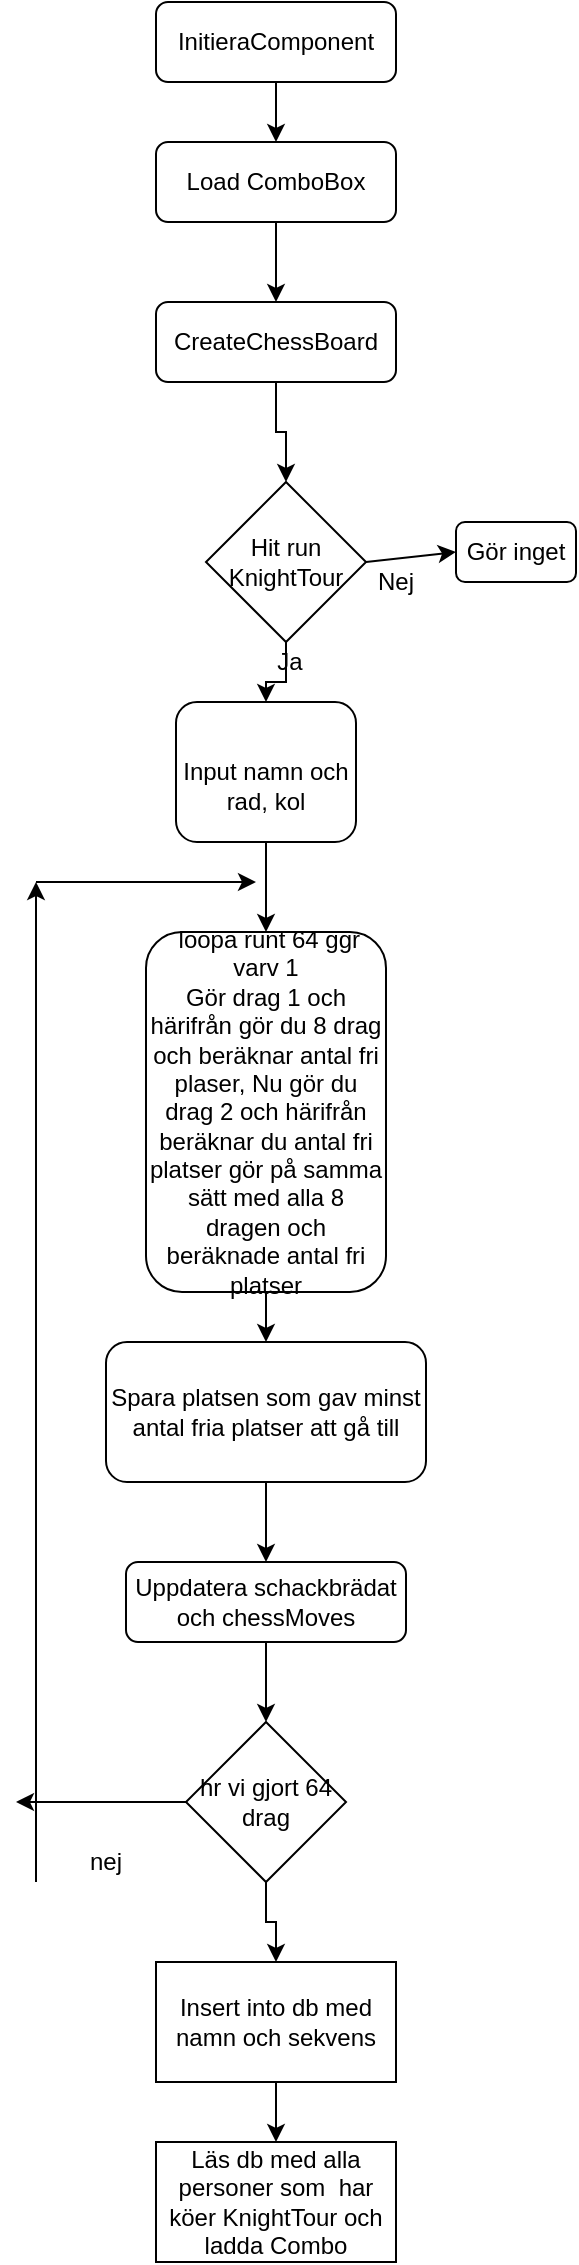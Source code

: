 <mxfile version="14.2.4" type="device"><diagram id="C5RBs43oDa-KdzZeNtuy" name="Page-1"><mxGraphModel dx="955" dy="613" grid="1" gridSize="10" guides="1" tooltips="1" connect="1" arrows="1" fold="1" page="1" pageScale="1" pageWidth="827" pageHeight="1169" math="0" shadow="0"><root><mxCell id="WIyWlLk6GJQsqaUBKTNV-0"/><mxCell id="WIyWlLk6GJQsqaUBKTNV-1" parent="WIyWlLk6GJQsqaUBKTNV-0"/><mxCell id="CA3bnJWQcO3FoAIEUO_k-2" value="" style="edgeStyle=orthogonalEdgeStyle;rounded=0;orthogonalLoop=1;jettySize=auto;html=1;" edge="1" parent="WIyWlLk6GJQsqaUBKTNV-1" source="WIyWlLk6GJQsqaUBKTNV-7" target="CA3bnJWQcO3FoAIEUO_k-1"><mxGeometry relative="1" as="geometry"/></mxCell><mxCell id="WIyWlLk6GJQsqaUBKTNV-7" value="&lt;font style=&quot;vertical-align: inherit&quot;&gt;&lt;font style=&quot;vertical-align: inherit&quot;&gt;InitieraComponent&lt;/font&gt;&lt;/font&gt;" style="rounded=1;whiteSpace=wrap;html=1;fontSize=12;glass=0;strokeWidth=1;shadow=0;" parent="WIyWlLk6GJQsqaUBKTNV-1" vertex="1"><mxGeometry x="170" y="30" width="120" height="40" as="geometry"/></mxCell><mxCell id="CA3bnJWQcO3FoAIEUO_k-4" value="" style="edgeStyle=orthogonalEdgeStyle;rounded=0;orthogonalLoop=1;jettySize=auto;html=1;" edge="1" parent="WIyWlLk6GJQsqaUBKTNV-1" source="CA3bnJWQcO3FoAIEUO_k-1" target="CA3bnJWQcO3FoAIEUO_k-3"><mxGeometry relative="1" as="geometry"/></mxCell><mxCell id="CA3bnJWQcO3FoAIEUO_k-1" value="&lt;font style=&quot;vertical-align: inherit&quot;&gt;&lt;font style=&quot;vertical-align: inherit&quot;&gt;Load ComboBox&lt;/font&gt;&lt;/font&gt;" style="rounded=1;whiteSpace=wrap;html=1;fontSize=12;glass=0;strokeWidth=1;shadow=0;" vertex="1" parent="WIyWlLk6GJQsqaUBKTNV-1"><mxGeometry x="170" y="100" width="120" height="40" as="geometry"/></mxCell><mxCell id="CA3bnJWQcO3FoAIEUO_k-6" value="" style="edgeStyle=orthogonalEdgeStyle;rounded=0;orthogonalLoop=1;jettySize=auto;html=1;" edge="1" parent="WIyWlLk6GJQsqaUBKTNV-1" source="CA3bnJWQcO3FoAIEUO_k-3" target="CA3bnJWQcO3FoAIEUO_k-5"><mxGeometry relative="1" as="geometry"/></mxCell><mxCell id="CA3bnJWQcO3FoAIEUO_k-3" value="&lt;font style=&quot;vertical-align: inherit&quot;&gt;&lt;font style=&quot;vertical-align: inherit&quot;&gt;CreateChessBoard&lt;/font&gt;&lt;/font&gt;" style="rounded=1;whiteSpace=wrap;html=1;fontSize=12;glass=0;strokeWidth=1;shadow=0;" vertex="1" parent="WIyWlLk6GJQsqaUBKTNV-1"><mxGeometry x="170" y="180" width="120" height="40" as="geometry"/></mxCell><mxCell id="CA3bnJWQcO3FoAIEUO_k-8" value="" style="edgeStyle=orthogonalEdgeStyle;rounded=0;orthogonalLoop=1;jettySize=auto;html=1;" edge="1" parent="WIyWlLk6GJQsqaUBKTNV-1" source="CA3bnJWQcO3FoAIEUO_k-5" target="CA3bnJWQcO3FoAIEUO_k-7"><mxGeometry relative="1" as="geometry"/></mxCell><mxCell id="CA3bnJWQcO3FoAIEUO_k-5" value="&lt;font style=&quot;vertical-align: inherit&quot;&gt;&lt;font style=&quot;vertical-align: inherit&quot;&gt;Hit run KnightTour&lt;/font&gt;&lt;/font&gt;" style="rhombus;whiteSpace=wrap;html=1;" vertex="1" parent="WIyWlLk6GJQsqaUBKTNV-1"><mxGeometry x="195" y="270" width="80" height="80" as="geometry"/></mxCell><mxCell id="CA3bnJWQcO3FoAIEUO_k-15" value="" style="edgeStyle=orthogonalEdgeStyle;rounded=0;orthogonalLoop=1;jettySize=auto;html=1;" edge="1" parent="WIyWlLk6GJQsqaUBKTNV-1" source="CA3bnJWQcO3FoAIEUO_k-7" target="CA3bnJWQcO3FoAIEUO_k-14"><mxGeometry relative="1" as="geometry"/></mxCell><mxCell id="CA3bnJWQcO3FoAIEUO_k-7" value="&lt;br&gt;&lt;font style=&quot;vertical-align: inherit&quot;&gt;&lt;font style=&quot;vertical-align: inherit&quot;&gt;&lt;font style=&quot;vertical-align: inherit&quot;&gt;&lt;font style=&quot;vertical-align: inherit&quot;&gt;&lt;font style=&quot;vertical-align: inherit&quot;&gt;&lt;font style=&quot;vertical-align: inherit&quot;&gt;Input namn och rad, kol&lt;/font&gt;&lt;/font&gt;&lt;/font&gt;&lt;/font&gt;&lt;/font&gt;&lt;/font&gt;" style="rounded=1;whiteSpace=wrap;html=1;" vertex="1" parent="WIyWlLk6GJQsqaUBKTNV-1"><mxGeometry x="180" y="380" width="90" height="70" as="geometry"/></mxCell><mxCell id="CA3bnJWQcO3FoAIEUO_k-9" value="&lt;font style=&quot;vertical-align: inherit&quot;&gt;&lt;font style=&quot;vertical-align: inherit&quot;&gt;Ja&lt;/font&gt;&lt;/font&gt;" style="text;html=1;strokeColor=none;fillColor=none;align=center;verticalAlign=middle;whiteSpace=wrap;rounded=0;" vertex="1" parent="WIyWlLk6GJQsqaUBKTNV-1"><mxGeometry x="217" y="350" width="40" height="20" as="geometry"/></mxCell><mxCell id="CA3bnJWQcO3FoAIEUO_k-10" value="&lt;font style=&quot;vertical-align: inherit&quot;&gt;&lt;font style=&quot;vertical-align: inherit&quot;&gt;Nej&lt;/font&gt;&lt;/font&gt;" style="text;html=1;strokeColor=none;fillColor=none;align=center;verticalAlign=middle;whiteSpace=wrap;rounded=0;" vertex="1" parent="WIyWlLk6GJQsqaUBKTNV-1"><mxGeometry x="270" y="310" width="40" height="20" as="geometry"/></mxCell><mxCell id="CA3bnJWQcO3FoAIEUO_k-11" value="" style="endArrow=classic;html=1;exitX=1;exitY=0.5;exitDx=0;exitDy=0;entryX=0;entryY=0.5;entryDx=0;entryDy=0;" edge="1" parent="WIyWlLk6GJQsqaUBKTNV-1" source="CA3bnJWQcO3FoAIEUO_k-5" target="CA3bnJWQcO3FoAIEUO_k-13"><mxGeometry width="50" height="50" relative="1" as="geometry"><mxPoint x="420" y="380" as="sourcePoint"/><mxPoint x="380" y="340" as="targetPoint"/></mxGeometry></mxCell><mxCell id="CA3bnJWQcO3FoAIEUO_k-13" value="&lt;font style=&quot;vertical-align: inherit&quot;&gt;&lt;font style=&quot;vertical-align: inherit&quot;&gt;Gör inget&lt;/font&gt;&lt;/font&gt;" style="rounded=1;whiteSpace=wrap;html=1;" vertex="1" parent="WIyWlLk6GJQsqaUBKTNV-1"><mxGeometry x="320" y="290" width="60" height="30" as="geometry"/></mxCell><mxCell id="CA3bnJWQcO3FoAIEUO_k-17" value="" style="edgeStyle=orthogonalEdgeStyle;rounded=0;orthogonalLoop=1;jettySize=auto;html=1;" edge="1" parent="WIyWlLk6GJQsqaUBKTNV-1" source="CA3bnJWQcO3FoAIEUO_k-14" target="CA3bnJWQcO3FoAIEUO_k-16"><mxGeometry relative="1" as="geometry"/></mxCell><mxCell id="CA3bnJWQcO3FoAIEUO_k-14" value="&lt;font style=&quot;vertical-align: inherit&quot;&gt;&lt;font style=&quot;vertical-align: inherit&quot;&gt;&lt;font style=&quot;vertical-align: inherit&quot;&gt;&lt;font style=&quot;vertical-align: inherit&quot;&gt;&lt;font style=&quot;vertical-align: inherit&quot;&gt;&lt;font style=&quot;vertical-align: inherit&quot;&gt;&lt;font style=&quot;vertical-align: inherit&quot;&gt;&lt;font style=&quot;vertical-align: inherit&quot;&gt;&lt;font style=&quot;vertical-align: inherit&quot;&gt;&lt;font style=&quot;vertical-align: inherit&quot;&gt;&lt;font style=&quot;vertical-align: inherit&quot;&gt;&lt;font style=&quot;vertical-align: inherit&quot;&gt;&lt;font style=&quot;vertical-align: inherit&quot;&gt;&lt;font style=&quot;vertical-align: inherit&quot;&gt;&lt;font style=&quot;vertical-align: inherit&quot;&gt;&lt;font style=&quot;vertical-align: inherit&quot;&gt;&lt;font style=&quot;vertical-align: inherit&quot;&gt;&lt;font style=&quot;vertical-align: inherit&quot;&gt;&amp;nbsp;loopa runt 64 ggr varv 1 &lt;/font&gt;&lt;/font&gt;&lt;/font&gt;&lt;/font&gt;&lt;/font&gt;&lt;/font&gt;&lt;br&gt;&lt;font style=&quot;vertical-align: inherit&quot;&gt;&lt;font style=&quot;vertical-align: inherit&quot;&gt;&lt;font style=&quot;vertical-align: inherit&quot;&gt;&lt;font style=&quot;vertical-align: inherit&quot;&gt;&lt;font style=&quot;vertical-align: inherit&quot;&gt;&lt;font style=&quot;vertical-align: inherit&quot;&gt;Gör drag 1 och härifrån gör du 8 drag och beräknar antal fri plaser, Nu gör du drag 2 och härifrån beräknar du antal fri platser gör på samma sätt med alla 8 dragen och beräknade antal fri platser&lt;/font&gt;&lt;/font&gt;&lt;/font&gt;&lt;/font&gt;&lt;/font&gt;&lt;/font&gt;&lt;/font&gt;&lt;/font&gt;&lt;/font&gt;&lt;/font&gt;&lt;/font&gt;&lt;/font&gt;&lt;/font&gt;&lt;/font&gt;&lt;/font&gt;&lt;/font&gt;&lt;/font&gt;&lt;/font&gt;" style="rounded=1;whiteSpace=wrap;html=1;" vertex="1" parent="WIyWlLk6GJQsqaUBKTNV-1"><mxGeometry x="165" y="495" width="120" height="180" as="geometry"/></mxCell><mxCell id="CA3bnJWQcO3FoAIEUO_k-23" value="" style="edgeStyle=orthogonalEdgeStyle;rounded=0;orthogonalLoop=1;jettySize=auto;html=1;" edge="1" parent="WIyWlLk6GJQsqaUBKTNV-1" source="CA3bnJWQcO3FoAIEUO_k-16" target="CA3bnJWQcO3FoAIEUO_k-22"><mxGeometry relative="1" as="geometry"/></mxCell><mxCell id="CA3bnJWQcO3FoAIEUO_k-16" value="&lt;font style=&quot;vertical-align: inherit&quot;&gt;&lt;font style=&quot;vertical-align: inherit&quot;&gt;&lt;font style=&quot;vertical-align: inherit&quot;&gt;&lt;font style=&quot;vertical-align: inherit&quot;&gt;&lt;font style=&quot;vertical-align: inherit&quot;&gt;&lt;font style=&quot;vertical-align: inherit&quot;&gt;Spara platsen som gav minst antal fria platser att gå till&lt;/font&gt;&lt;/font&gt;&lt;/font&gt;&lt;/font&gt;&lt;/font&gt;&lt;/font&gt;" style="rounded=1;whiteSpace=wrap;html=1;" vertex="1" parent="WIyWlLk6GJQsqaUBKTNV-1"><mxGeometry x="145" y="700" width="160" height="70" as="geometry"/></mxCell><mxCell id="CA3bnJWQcO3FoAIEUO_k-22" value="&lt;font style=&quot;vertical-align: inherit&quot;&gt;&lt;font style=&quot;vertical-align: inherit&quot;&gt;&lt;font style=&quot;vertical-align: inherit&quot;&gt;&lt;font style=&quot;vertical-align: inherit&quot;&gt;&lt;font style=&quot;vertical-align: inherit&quot;&gt;&lt;font style=&quot;vertical-align: inherit&quot;&gt;&lt;font style=&quot;vertical-align: inherit&quot;&gt;&lt;font style=&quot;vertical-align: inherit&quot;&gt;&lt;font style=&quot;vertical-align: inherit&quot;&gt;&lt;font style=&quot;vertical-align: inherit&quot;&gt;Uppdatera schackbrädat och chessMoves&lt;/font&gt;&lt;/font&gt;&lt;/font&gt;&lt;/font&gt;&lt;/font&gt;&lt;/font&gt;&lt;/font&gt;&lt;/font&gt;&lt;/font&gt;&lt;/font&gt;" style="rounded=1;whiteSpace=wrap;html=1;" vertex="1" parent="WIyWlLk6GJQsqaUBKTNV-1"><mxGeometry x="155" y="810" width="140" height="40" as="geometry"/></mxCell><mxCell id="CA3bnJWQcO3FoAIEUO_k-31" value="" style="edgeStyle=orthogonalEdgeStyle;rounded=0;orthogonalLoop=1;jettySize=auto;html=1;" edge="1" parent="WIyWlLk6GJQsqaUBKTNV-1" source="CA3bnJWQcO3FoAIEUO_k-24" target="CA3bnJWQcO3FoAIEUO_k-30"><mxGeometry relative="1" as="geometry"/></mxCell><mxCell id="CA3bnJWQcO3FoAIEUO_k-24" value="&lt;font style=&quot;vertical-align: inherit&quot;&gt;&lt;font style=&quot;vertical-align: inherit&quot;&gt;hr vi gjort 64 drag&lt;/font&gt;&lt;/font&gt;" style="rhombus;whiteSpace=wrap;html=1;" vertex="1" parent="WIyWlLk6GJQsqaUBKTNV-1"><mxGeometry x="185" y="890" width="80" height="80" as="geometry"/></mxCell><mxCell id="CA3bnJWQcO3FoAIEUO_k-25" value="" style="endArrow=classic;html=1;" edge="1" parent="WIyWlLk6GJQsqaUBKTNV-1"><mxGeometry width="50" height="50" relative="1" as="geometry"><mxPoint x="110" y="970" as="sourcePoint"/><mxPoint x="110" y="470" as="targetPoint"/></mxGeometry></mxCell><mxCell id="CA3bnJWQcO3FoAIEUO_k-26" value="" style="endArrow=classic;html=1;exitX=0;exitY=0.5;exitDx=0;exitDy=0;" edge="1" parent="WIyWlLk6GJQsqaUBKTNV-1" source="CA3bnJWQcO3FoAIEUO_k-24"><mxGeometry width="50" height="50" relative="1" as="geometry"><mxPoint x="30" y="1020" as="sourcePoint"/><mxPoint x="100" y="930" as="targetPoint"/></mxGeometry></mxCell><mxCell id="CA3bnJWQcO3FoAIEUO_k-27" value="" style="endArrow=classic;html=1;" edge="1" parent="WIyWlLk6GJQsqaUBKTNV-1"><mxGeometry width="50" height="50" relative="1" as="geometry"><mxPoint x="110" y="470" as="sourcePoint"/><mxPoint x="220" y="470" as="targetPoint"/></mxGeometry></mxCell><mxCell id="CA3bnJWQcO3FoAIEUO_k-28" value="&lt;font style=&quot;vertical-align: inherit&quot;&gt;&lt;font style=&quot;vertical-align: inherit&quot;&gt;nej&lt;/font&gt;&lt;/font&gt;" style="text;html=1;strokeColor=none;fillColor=none;align=center;verticalAlign=middle;whiteSpace=wrap;rounded=0;" vertex="1" parent="WIyWlLk6GJQsqaUBKTNV-1"><mxGeometry x="125" y="950" width="40" height="20" as="geometry"/></mxCell><mxCell id="CA3bnJWQcO3FoAIEUO_k-29" value="" style="endArrow=classic;html=1;entryX=0.5;entryY=0;entryDx=0;entryDy=0;" edge="1" parent="WIyWlLk6GJQsqaUBKTNV-1" source="CA3bnJWQcO3FoAIEUO_k-22" target="CA3bnJWQcO3FoAIEUO_k-24"><mxGeometry width="50" height="50" relative="1" as="geometry"><mxPoint x="270" y="960" as="sourcePoint"/><mxPoint x="320" y="910" as="targetPoint"/></mxGeometry></mxCell><mxCell id="CA3bnJWQcO3FoAIEUO_k-33" value="" style="edgeStyle=orthogonalEdgeStyle;rounded=0;orthogonalLoop=1;jettySize=auto;html=1;" edge="1" parent="WIyWlLk6GJQsqaUBKTNV-1" source="CA3bnJWQcO3FoAIEUO_k-30" target="CA3bnJWQcO3FoAIEUO_k-32"><mxGeometry relative="1" as="geometry"/></mxCell><mxCell id="CA3bnJWQcO3FoAIEUO_k-30" value="&lt;font style=&quot;vertical-align: inherit&quot;&gt;&lt;font style=&quot;vertical-align: inherit&quot;&gt;Insert into db med namn och sekvens&lt;/font&gt;&lt;/font&gt;" style="whiteSpace=wrap;html=1;" vertex="1" parent="WIyWlLk6GJQsqaUBKTNV-1"><mxGeometry x="170" y="1010" width="120" height="60" as="geometry"/></mxCell><mxCell id="CA3bnJWQcO3FoAIEUO_k-32" value="&lt;font style=&quot;vertical-align: inherit&quot;&gt;&lt;font style=&quot;vertical-align: inherit&quot;&gt;Läs db med alla personer som&amp;nbsp; har köer KnightTour och ladda Combo&lt;/font&gt;&lt;/font&gt;" style="whiteSpace=wrap;html=1;" vertex="1" parent="WIyWlLk6GJQsqaUBKTNV-1"><mxGeometry x="170" y="1100" width="120" height="60" as="geometry"/></mxCell></root></mxGraphModel></diagram></mxfile>
